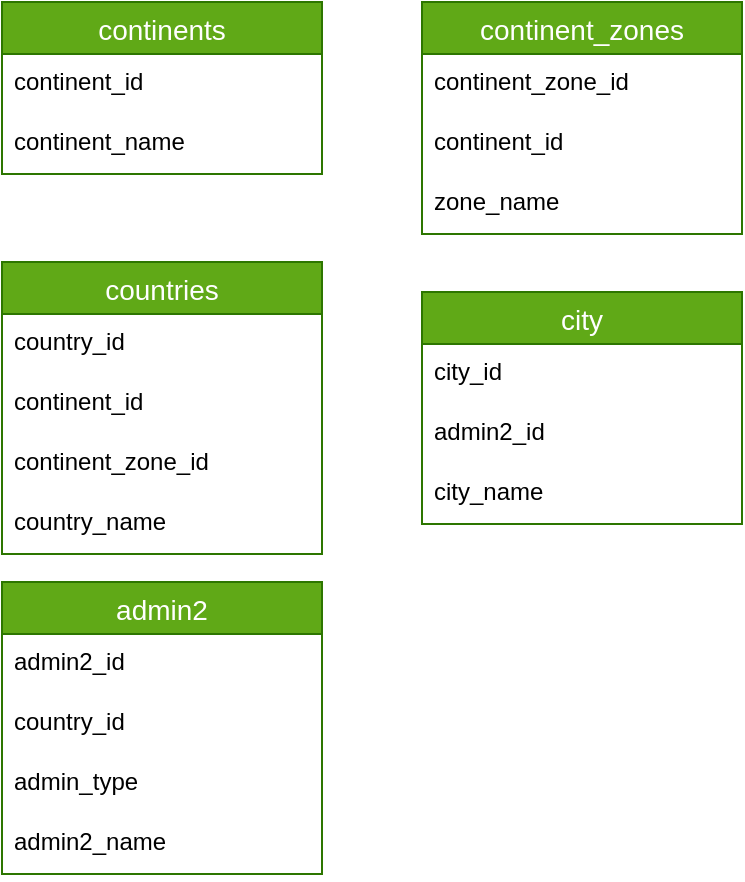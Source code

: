<mxfile>
    <diagram id="ifUrKJbBDNYZAdjAZo-a" name="conceptual">
        <mxGraphModel dx="560" dy="320" grid="1" gridSize="10" guides="1" tooltips="1" connect="1" arrows="1" fold="1" page="1" pageScale="1" pageWidth="850" pageHeight="1100" math="0" shadow="0">
            <root>
                <mxCell id="0"/>
                <mxCell id="1" parent="0"/>
                <mxCell id="2" value="continents" style="swimlane;fontStyle=0;childLayout=stackLayout;horizontal=1;startSize=26;horizontalStack=0;resizeParent=1;resizeParentMax=0;resizeLast=0;collapsible=1;marginBottom=0;align=center;fontSize=14;fillColor=#60a917;fontColor=#ffffff;strokeColor=#2D7600;" parent="1" vertex="1">
                    <mxGeometry x="120" y="90" width="160" height="86" as="geometry"/>
                </mxCell>
                <mxCell id="3" value="continent_id" style="text;strokeColor=none;fillColor=none;spacingLeft=4;spacingRight=4;overflow=hidden;rotatable=0;points=[[0,0.5],[1,0.5]];portConstraint=eastwest;fontSize=12;" parent="2" vertex="1">
                    <mxGeometry y="26" width="160" height="30" as="geometry"/>
                </mxCell>
                <mxCell id="4" value="continent_name" style="text;strokeColor=none;fillColor=none;spacingLeft=4;spacingRight=4;overflow=hidden;rotatable=0;points=[[0,0.5],[1,0.5]];portConstraint=eastwest;fontSize=12;" parent="2" vertex="1">
                    <mxGeometry y="56" width="160" height="30" as="geometry"/>
                </mxCell>
                <mxCell id="6" value="countries" style="swimlane;fontStyle=0;childLayout=stackLayout;horizontal=1;startSize=26;horizontalStack=0;resizeParent=1;resizeParentMax=0;resizeLast=0;collapsible=1;marginBottom=0;align=center;fontSize=14;fillColor=#60a917;fontColor=#ffffff;strokeColor=#2D7600;" parent="1" vertex="1">
                    <mxGeometry x="120" y="220" width="160" height="146" as="geometry"/>
                </mxCell>
                <mxCell id="7" value="country_id" style="text;strokeColor=none;fillColor=none;spacingLeft=4;spacingRight=4;overflow=hidden;rotatable=0;points=[[0,0.5],[1,0.5]];portConstraint=eastwest;fontSize=12;" parent="6" vertex="1">
                    <mxGeometry y="26" width="160" height="30" as="geometry"/>
                </mxCell>
                <mxCell id="8" value="continent_id" style="text;strokeColor=none;fillColor=none;spacingLeft=4;spacingRight=4;overflow=hidden;rotatable=0;points=[[0,0.5],[1,0.5]];portConstraint=eastwest;fontSize=12;" parent="6" vertex="1">
                    <mxGeometry y="56" width="160" height="30" as="geometry"/>
                </mxCell>
                <mxCell id="k6j3HQ3Fz6goIRBhNBgf-26" value="continent_zone_id" style="text;strokeColor=none;fillColor=none;spacingLeft=4;spacingRight=4;overflow=hidden;rotatable=0;points=[[0,0.5],[1,0.5]];portConstraint=eastwest;fontSize=12;" vertex="1" parent="6">
                    <mxGeometry y="86" width="160" height="30" as="geometry"/>
                </mxCell>
                <mxCell id="9" value="country_name" style="text;strokeColor=none;fillColor=none;spacingLeft=4;spacingRight=4;overflow=hidden;rotatable=0;points=[[0,0.5],[1,0.5]];portConstraint=eastwest;fontSize=12;" parent="6" vertex="1">
                    <mxGeometry y="116" width="160" height="30" as="geometry"/>
                </mxCell>
                <mxCell id="10" value="admin2" style="swimlane;fontStyle=0;childLayout=stackLayout;horizontal=1;startSize=26;horizontalStack=0;resizeParent=1;resizeParentMax=0;resizeLast=0;collapsible=1;marginBottom=0;align=center;fontSize=14;fillColor=#60a917;fontColor=#ffffff;strokeColor=#2D7600;" parent="1" vertex="1">
                    <mxGeometry x="120" y="380" width="160" height="146" as="geometry"/>
                </mxCell>
                <mxCell id="11" value="admin2_id" style="text;strokeColor=none;fillColor=none;spacingLeft=4;spacingRight=4;overflow=hidden;rotatable=0;points=[[0,0.5],[1,0.5]];portConstraint=eastwest;fontSize=12;" parent="10" vertex="1">
                    <mxGeometry y="26" width="160" height="30" as="geometry"/>
                </mxCell>
                <mxCell id="12" value="country_id" style="text;strokeColor=none;fillColor=none;spacingLeft=4;spacingRight=4;overflow=hidden;rotatable=0;points=[[0,0.5],[1,0.5]];portConstraint=eastwest;fontSize=12;" parent="10" vertex="1">
                    <mxGeometry y="56" width="160" height="30" as="geometry"/>
                </mxCell>
                <mxCell id="13" value="admin_type" style="text;strokeColor=none;fillColor=none;spacingLeft=4;spacingRight=4;overflow=hidden;rotatable=0;points=[[0,0.5],[1,0.5]];portConstraint=eastwest;fontSize=12;" parent="10" vertex="1">
                    <mxGeometry y="86" width="160" height="30" as="geometry"/>
                </mxCell>
                <mxCell id="14" value="admin2_name" style="text;strokeColor=none;fillColor=none;spacingLeft=4;spacingRight=4;overflow=hidden;rotatable=0;points=[[0,0.5],[1,0.5]];portConstraint=eastwest;fontSize=12;" parent="10" vertex="1">
                    <mxGeometry y="116" width="160" height="30" as="geometry"/>
                </mxCell>
                <mxCell id="17" value="city" style="swimlane;fontStyle=0;childLayout=stackLayout;horizontal=1;startSize=26;horizontalStack=0;resizeParent=1;resizeParentMax=0;resizeLast=0;collapsible=1;marginBottom=0;align=center;fontSize=14;fillColor=#60a917;fontColor=#ffffff;strokeColor=#2D7600;" parent="1" vertex="1">
                    <mxGeometry x="330" y="235" width="160" height="116" as="geometry"/>
                </mxCell>
                <mxCell id="18" value="city_id" style="text;strokeColor=none;fillColor=none;spacingLeft=4;spacingRight=4;overflow=hidden;rotatable=0;points=[[0,0.5],[1,0.5]];portConstraint=eastwest;fontSize=12;" parent="17" vertex="1">
                    <mxGeometry y="26" width="160" height="30" as="geometry"/>
                </mxCell>
                <mxCell id="19" value="admin2_id" style="text;strokeColor=none;fillColor=none;spacingLeft=4;spacingRight=4;overflow=hidden;rotatable=0;points=[[0,0.5],[1,0.5]];portConstraint=eastwest;fontSize=12;" parent="17" vertex="1">
                    <mxGeometry y="56" width="160" height="30" as="geometry"/>
                </mxCell>
                <mxCell id="20" value="city_name" style="text;strokeColor=none;fillColor=none;spacingLeft=4;spacingRight=4;overflow=hidden;rotatable=0;points=[[0,0.5],[1,0.5]];portConstraint=eastwest;fontSize=12;" parent="17" vertex="1">
                    <mxGeometry y="86" width="160" height="30" as="geometry"/>
                </mxCell>
                <mxCell id="k6j3HQ3Fz6goIRBhNBgf-22" value="continent_zones" style="swimlane;fontStyle=0;childLayout=stackLayout;horizontal=1;startSize=26;horizontalStack=0;resizeParent=1;resizeParentMax=0;resizeLast=0;collapsible=1;marginBottom=0;align=center;fontSize=14;fillColor=#60a917;fontColor=#ffffff;strokeColor=#2D7600;" vertex="1" parent="1">
                    <mxGeometry x="330" y="90" width="160" height="116" as="geometry"/>
                </mxCell>
                <mxCell id="k6j3HQ3Fz6goIRBhNBgf-23" value="continent_zone_id" style="text;strokeColor=none;fillColor=none;spacingLeft=4;spacingRight=4;overflow=hidden;rotatable=0;points=[[0,0.5],[1,0.5]];portConstraint=eastwest;fontSize=12;" vertex="1" parent="k6j3HQ3Fz6goIRBhNBgf-22">
                    <mxGeometry y="26" width="160" height="30" as="geometry"/>
                </mxCell>
                <mxCell id="k6j3HQ3Fz6goIRBhNBgf-24" value="continent_id" style="text;strokeColor=none;fillColor=none;spacingLeft=4;spacingRight=4;overflow=hidden;rotatable=0;points=[[0,0.5],[1,0.5]];portConstraint=eastwest;fontSize=12;" vertex="1" parent="k6j3HQ3Fz6goIRBhNBgf-22">
                    <mxGeometry y="56" width="160" height="30" as="geometry"/>
                </mxCell>
                <mxCell id="k6j3HQ3Fz6goIRBhNBgf-25" value="zone_name" style="text;strokeColor=none;fillColor=none;spacingLeft=4;spacingRight=4;overflow=hidden;rotatable=0;points=[[0,0.5],[1,0.5]];portConstraint=eastwest;fontSize=12;" vertex="1" parent="k6j3HQ3Fz6goIRBhNBgf-22">
                    <mxGeometry y="86" width="160" height="30" as="geometry"/>
                </mxCell>
            </root>
        </mxGraphModel>
    </diagram>
    <diagram id="fSmpvr39EWtHWap52jg5" name="logical">
        <mxGraphModel dx="560" dy="320" grid="1" gridSize="10" guides="1" tooltips="1" connect="1" arrows="1" fold="1" page="1" pageScale="1" pageWidth="850" pageHeight="1100" math="0" shadow="0">
            <root>
                <mxCell id="LhUeKca5MRcBJZZPExwU-0"/>
                <mxCell id="LhUeKca5MRcBJZZPExwU-1" parent="LhUeKca5MRcBJZZPExwU-0"/>
                <mxCell id="9XJ3-Mew474yWUJVgYFa-0" value="continents" style="shape=table;startSize=30;container=1;collapsible=1;childLayout=tableLayout;fixedRows=1;rowLines=0;fontStyle=1;align=center;resizeLast=1;fillColor=#d80073;strokeColor=#A50040;fontColor=#ffffff;" parent="LhUeKca5MRcBJZZPExwU-1" vertex="1">
                    <mxGeometry x="40" y="40" width="180" height="100" as="geometry"/>
                </mxCell>
                <mxCell id="9XJ3-Mew474yWUJVgYFa-1" value="" style="shape=partialRectangle;collapsible=0;dropTarget=0;pointerEvents=0;fillColor=none;top=0;left=0;bottom=1;right=0;points=[[0,0.5],[1,0.5]];portConstraint=eastwest;" parent="9XJ3-Mew474yWUJVgYFa-0" vertex="1">
                    <mxGeometry y="30" width="180" height="30" as="geometry"/>
                </mxCell>
                <mxCell id="9XJ3-Mew474yWUJVgYFa-2" value="PK" style="shape=partialRectangle;connectable=0;fillColor=none;top=0;left=0;bottom=0;right=0;fontStyle=1;overflow=hidden;" parent="9XJ3-Mew474yWUJVgYFa-1" vertex="1">
                    <mxGeometry width="30" height="30" as="geometry">
                        <mxRectangle width="30" height="30" as="alternateBounds"/>
                    </mxGeometry>
                </mxCell>
                <mxCell id="9XJ3-Mew474yWUJVgYFa-3" value="continent_id" style="shape=partialRectangle;connectable=0;fillColor=none;top=0;left=0;bottom=0;right=0;align=left;spacingLeft=6;fontStyle=5;overflow=hidden;" parent="9XJ3-Mew474yWUJVgYFa-1" vertex="1">
                    <mxGeometry x="30" width="150" height="30" as="geometry">
                        <mxRectangle width="150" height="30" as="alternateBounds"/>
                    </mxGeometry>
                </mxCell>
                <mxCell id="9XJ3-Mew474yWUJVgYFa-4" value="" style="shape=partialRectangle;collapsible=0;dropTarget=0;pointerEvents=0;fillColor=none;top=0;left=0;bottom=0;right=0;points=[[0,0.5],[1,0.5]];portConstraint=eastwest;" parent="9XJ3-Mew474yWUJVgYFa-0" vertex="1">
                    <mxGeometry y="60" width="180" height="30" as="geometry"/>
                </mxCell>
                <mxCell id="9XJ3-Mew474yWUJVgYFa-5" value="" style="shape=partialRectangle;connectable=0;fillColor=none;top=0;left=0;bottom=0;right=0;editable=1;overflow=hidden;" parent="9XJ3-Mew474yWUJVgYFa-4" vertex="1">
                    <mxGeometry width="30" height="30" as="geometry">
                        <mxRectangle width="30" height="30" as="alternateBounds"/>
                    </mxGeometry>
                </mxCell>
                <mxCell id="9XJ3-Mew474yWUJVgYFa-6" value="continent_name" style="shape=partialRectangle;connectable=0;fillColor=none;top=0;left=0;bottom=0;right=0;align=left;spacingLeft=6;overflow=hidden;" parent="9XJ3-Mew474yWUJVgYFa-4" vertex="1">
                    <mxGeometry x="30" width="150" height="30" as="geometry">
                        <mxRectangle width="150" height="30" as="alternateBounds"/>
                    </mxGeometry>
                </mxCell>
                <mxCell id="sS5vuUxc-J-lzkjrrWdy-5" value="countries" style="shape=table;startSize=30;container=1;collapsible=1;childLayout=tableLayout;fixedRows=1;rowLines=0;fontStyle=1;align=center;resizeLast=1;fillColor=#d80073;fontColor=#ffffff;strokeColor=#A50040;" parent="LhUeKca5MRcBJZZPExwU-1" vertex="1">
                    <mxGeometry x="40" y="180" width="180" height="160" as="geometry"/>
                </mxCell>
                <mxCell id="sS5vuUxc-J-lzkjrrWdy-6" value="" style="shape=partialRectangle;collapsible=0;dropTarget=0;pointerEvents=0;fillColor=none;top=0;left=0;bottom=0;right=0;points=[[0,0.5],[1,0.5]];portConstraint=eastwest;" parent="sS5vuUxc-J-lzkjrrWdy-5" vertex="1">
                    <mxGeometry y="30" width="180" height="30" as="geometry"/>
                </mxCell>
                <mxCell id="sS5vuUxc-J-lzkjrrWdy-7" value="PK" style="shape=partialRectangle;connectable=0;fillColor=none;top=0;left=0;bottom=0;right=0;fontStyle=1;overflow=hidden;" parent="sS5vuUxc-J-lzkjrrWdy-6" vertex="1">
                    <mxGeometry width="60" height="30" as="geometry">
                        <mxRectangle width="60" height="30" as="alternateBounds"/>
                    </mxGeometry>
                </mxCell>
                <mxCell id="sS5vuUxc-J-lzkjrrWdy-8" value="country_id" style="shape=partialRectangle;connectable=0;fillColor=none;top=0;left=0;bottom=0;right=0;align=left;spacingLeft=6;fontStyle=5;overflow=hidden;" parent="sS5vuUxc-J-lzkjrrWdy-6" vertex="1">
                    <mxGeometry x="60" width="120" height="30" as="geometry">
                        <mxRectangle width="120" height="30" as="alternateBounds"/>
                    </mxGeometry>
                </mxCell>
                <mxCell id="v-3RUsoQf-9eAv-0-o5V-21" style="shape=partialRectangle;collapsible=0;dropTarget=0;pointerEvents=0;fillColor=none;top=0;left=0;bottom=0;right=0;points=[[0,0.5],[1,0.5]];portConstraint=eastwest;" vertex="1" parent="sS5vuUxc-J-lzkjrrWdy-5">
                    <mxGeometry y="60" width="180" height="30" as="geometry"/>
                </mxCell>
                <mxCell id="v-3RUsoQf-9eAv-0-o5V-22" value="FK" style="shape=partialRectangle;connectable=0;fillColor=none;top=0;left=0;bottom=0;right=0;fontStyle=1;overflow=hidden;" vertex="1" parent="v-3RUsoQf-9eAv-0-o5V-21">
                    <mxGeometry width="60" height="30" as="geometry">
                        <mxRectangle width="60" height="30" as="alternateBounds"/>
                    </mxGeometry>
                </mxCell>
                <mxCell id="v-3RUsoQf-9eAv-0-o5V-23" value="continent_id" style="shape=partialRectangle;connectable=0;fillColor=none;top=0;left=0;bottom=0;right=0;align=left;spacingLeft=6;fontStyle=5;overflow=hidden;" vertex="1" parent="v-3RUsoQf-9eAv-0-o5V-21">
                    <mxGeometry x="60" width="120" height="30" as="geometry">
                        <mxRectangle width="120" height="30" as="alternateBounds"/>
                    </mxGeometry>
                </mxCell>
                <mxCell id="sS5vuUxc-J-lzkjrrWdy-12" value="" style="shape=partialRectangle;collapsible=0;dropTarget=0;pointerEvents=0;fillColor=none;top=0;left=0;bottom=1;right=0;points=[[0,0.5],[1,0.5]];portConstraint=eastwest;" parent="sS5vuUxc-J-lzkjrrWdy-5" vertex="1">
                    <mxGeometry y="90" width="180" height="30" as="geometry"/>
                </mxCell>
                <mxCell id="sS5vuUxc-J-lzkjrrWdy-13" value="FK" style="shape=partialRectangle;connectable=0;fillColor=none;top=0;left=0;bottom=0;right=0;fontStyle=1;overflow=hidden;" parent="sS5vuUxc-J-lzkjrrWdy-12" vertex="1">
                    <mxGeometry width="60" height="30" as="geometry">
                        <mxRectangle width="60" height="30" as="alternateBounds"/>
                    </mxGeometry>
                </mxCell>
                <mxCell id="sS5vuUxc-J-lzkjrrWdy-14" value="continent_zone_id" style="shape=partialRectangle;connectable=0;fillColor=none;top=0;left=0;bottom=0;right=0;align=left;spacingLeft=6;fontStyle=5;overflow=hidden;" parent="sS5vuUxc-J-lzkjrrWdy-12" vertex="1">
                    <mxGeometry x="60" width="120" height="30" as="geometry">
                        <mxRectangle width="120" height="30" as="alternateBounds"/>
                    </mxGeometry>
                </mxCell>
                <mxCell id="sS5vuUxc-J-lzkjrrWdy-15" value="" style="shape=partialRectangle;collapsible=0;dropTarget=0;pointerEvents=0;fillColor=none;top=0;left=0;bottom=0;right=0;points=[[0,0.5],[1,0.5]];portConstraint=eastwest;" parent="sS5vuUxc-J-lzkjrrWdy-5" vertex="1">
                    <mxGeometry y="120" width="180" height="30" as="geometry"/>
                </mxCell>
                <mxCell id="sS5vuUxc-J-lzkjrrWdy-16" value="" style="shape=partialRectangle;connectable=0;fillColor=none;top=0;left=0;bottom=0;right=0;editable=1;overflow=hidden;" parent="sS5vuUxc-J-lzkjrrWdy-15" vertex="1">
                    <mxGeometry width="60" height="30" as="geometry">
                        <mxRectangle width="60" height="30" as="alternateBounds"/>
                    </mxGeometry>
                </mxCell>
                <mxCell id="sS5vuUxc-J-lzkjrrWdy-17" value="country_name" style="shape=partialRectangle;connectable=0;fillColor=none;top=0;left=0;bottom=0;right=0;align=left;spacingLeft=6;overflow=hidden;" parent="sS5vuUxc-J-lzkjrrWdy-15" vertex="1">
                    <mxGeometry x="60" width="120" height="30" as="geometry">
                        <mxRectangle width="120" height="30" as="alternateBounds"/>
                    </mxGeometry>
                </mxCell>
                <mxCell id="sS5vuUxc-J-lzkjrrWdy-24" value="admin2" style="shape=table;startSize=30;container=1;collapsible=1;childLayout=tableLayout;fixedRows=1;rowLines=0;fontStyle=1;align=center;resizeLast=1;fillColor=#d80073;fontColor=#ffffff;strokeColor=#A50040;" parent="LhUeKca5MRcBJZZPExwU-1" vertex="1">
                    <mxGeometry x="40" y="350" width="180" height="160" as="geometry"/>
                </mxCell>
                <mxCell id="sS5vuUxc-J-lzkjrrWdy-25" value="" style="shape=partialRectangle;collapsible=0;dropTarget=0;pointerEvents=0;fillColor=none;top=0;left=0;bottom=0;right=0;points=[[0,0.5],[1,0.5]];portConstraint=eastwest;" parent="sS5vuUxc-J-lzkjrrWdy-24" vertex="1">
                    <mxGeometry y="30" width="180" height="30" as="geometry"/>
                </mxCell>
                <mxCell id="sS5vuUxc-J-lzkjrrWdy-26" value="PK" style="shape=partialRectangle;connectable=0;fillColor=none;top=0;left=0;bottom=0;right=0;fontStyle=1;overflow=hidden;" parent="sS5vuUxc-J-lzkjrrWdy-25" vertex="1">
                    <mxGeometry width="60" height="30" as="geometry">
                        <mxRectangle width="60" height="30" as="alternateBounds"/>
                    </mxGeometry>
                </mxCell>
                <mxCell id="sS5vuUxc-J-lzkjrrWdy-27" value="admin2_id" style="shape=partialRectangle;connectable=0;fillColor=none;top=0;left=0;bottom=0;right=0;align=left;spacingLeft=6;fontStyle=5;overflow=hidden;" parent="sS5vuUxc-J-lzkjrrWdy-25" vertex="1">
                    <mxGeometry x="60" width="120" height="30" as="geometry">
                        <mxRectangle width="120" height="30" as="alternateBounds"/>
                    </mxGeometry>
                </mxCell>
                <mxCell id="RKC77O5SNZN7-pttyzcS-10" style="shape=partialRectangle;collapsible=0;dropTarget=0;pointerEvents=0;fillColor=none;top=0;left=0;bottom=0;right=0;points=[[0,0.5],[1,0.5]];portConstraint=eastwest;" parent="sS5vuUxc-J-lzkjrrWdy-24" vertex="1">
                    <mxGeometry y="60" width="180" height="30" as="geometry"/>
                </mxCell>
                <mxCell id="RKC77O5SNZN7-pttyzcS-11" style="shape=partialRectangle;connectable=0;fillColor=none;top=0;left=0;bottom=0;right=0;fontStyle=1;overflow=hidden;" parent="RKC77O5SNZN7-pttyzcS-10" vertex="1">
                    <mxGeometry width="60" height="30" as="geometry">
                        <mxRectangle width="60" height="30" as="alternateBounds"/>
                    </mxGeometry>
                </mxCell>
                <mxCell id="RKC77O5SNZN7-pttyzcS-12" value="country_id" style="shape=partialRectangle;connectable=0;fillColor=none;top=0;left=0;bottom=0;right=0;align=left;spacingLeft=6;fontStyle=5;overflow=hidden;" parent="RKC77O5SNZN7-pttyzcS-10" vertex="1">
                    <mxGeometry x="60" width="120" height="30" as="geometry">
                        <mxRectangle width="120" height="30" as="alternateBounds"/>
                    </mxGeometry>
                </mxCell>
                <mxCell id="sS5vuUxc-J-lzkjrrWdy-28" value="" style="shape=partialRectangle;collapsible=0;dropTarget=0;pointerEvents=0;fillColor=none;top=0;left=0;bottom=1;right=0;points=[[0,0.5],[1,0.5]];portConstraint=eastwest;" parent="sS5vuUxc-J-lzkjrrWdy-24" vertex="1">
                    <mxGeometry y="90" width="180" height="30" as="geometry"/>
                </mxCell>
                <mxCell id="sS5vuUxc-J-lzkjrrWdy-29" value="FK" style="shape=partialRectangle;connectable=0;fillColor=none;top=0;left=0;bottom=0;right=0;fontStyle=1;overflow=hidden;" parent="sS5vuUxc-J-lzkjrrWdy-28" vertex="1">
                    <mxGeometry width="60" height="30" as="geometry">
                        <mxRectangle width="60" height="30" as="alternateBounds"/>
                    </mxGeometry>
                </mxCell>
                <mxCell id="sS5vuUxc-J-lzkjrrWdy-30" value="admin_type_id" style="shape=partialRectangle;connectable=0;fillColor=none;top=0;left=0;bottom=0;right=0;align=left;spacingLeft=6;fontStyle=5;overflow=hidden;" parent="sS5vuUxc-J-lzkjrrWdy-28" vertex="1">
                    <mxGeometry x="60" width="120" height="30" as="geometry">
                        <mxRectangle width="120" height="30" as="alternateBounds"/>
                    </mxGeometry>
                </mxCell>
                <mxCell id="sS5vuUxc-J-lzkjrrWdy-31" value="" style="shape=partialRectangle;collapsible=0;dropTarget=0;pointerEvents=0;fillColor=none;top=0;left=0;bottom=0;right=0;points=[[0,0.5],[1,0.5]];portConstraint=eastwest;" parent="sS5vuUxc-J-lzkjrrWdy-24" vertex="1">
                    <mxGeometry y="120" width="180" height="30" as="geometry"/>
                </mxCell>
                <mxCell id="sS5vuUxc-J-lzkjrrWdy-32" value="" style="shape=partialRectangle;connectable=0;fillColor=none;top=0;left=0;bottom=0;right=0;editable=1;overflow=hidden;" parent="sS5vuUxc-J-lzkjrrWdy-31" vertex="1">
                    <mxGeometry width="60" height="30" as="geometry">
                        <mxRectangle width="60" height="30" as="alternateBounds"/>
                    </mxGeometry>
                </mxCell>
                <mxCell id="sS5vuUxc-J-lzkjrrWdy-33" value="name" style="shape=partialRectangle;connectable=0;fillColor=none;top=0;left=0;bottom=0;right=0;align=left;spacingLeft=6;overflow=hidden;" parent="sS5vuUxc-J-lzkjrrWdy-31" vertex="1">
                    <mxGeometry x="60" width="120" height="30" as="geometry">
                        <mxRectangle width="120" height="30" as="alternateBounds"/>
                    </mxGeometry>
                </mxCell>
                <mxCell id="sS5vuUxc-J-lzkjrrWdy-37" style="edgeStyle=none;html=1;entryX=0;entryY=0.5;entryDx=0;entryDy=0;exitX=0;exitY=0.5;exitDx=0;exitDy=0;startArrow=ERone;startFill=0;endArrow=ERoneToMany;endFill=0;" parent="LhUeKca5MRcBJZZPExwU-1" source="9XJ3-Mew474yWUJVgYFa-1" target="v-3RUsoQf-9eAv-0-o5V-21" edge="1">
                    <mxGeometry relative="1" as="geometry">
                        <Array as="points">
                            <mxPoint x="10" y="85"/>
                            <mxPoint x="10" y="255"/>
                        </Array>
                    </mxGeometry>
                </mxCell>
                <mxCell id="sS5vuUxc-J-lzkjrrWdy-38" style="edgeStyle=none;html=1;entryX=0;entryY=0.5;entryDx=0;entryDy=0;startArrow=ERone;startFill=0;endArrow=ERoneToMany;endFill=0;exitX=0;exitY=0.5;exitDx=0;exitDy=0;" parent="LhUeKca5MRcBJZZPExwU-1" source="sS5vuUxc-J-lzkjrrWdy-6" target="sS5vuUxc-J-lzkjrrWdy-25" edge="1">
                    <mxGeometry relative="1" as="geometry">
                        <Array as="points">
                            <mxPoint x="20" y="225"/>
                            <mxPoint x="20" y="310"/>
                            <mxPoint x="20" y="395"/>
                        </Array>
                    </mxGeometry>
                </mxCell>
                <mxCell id="HIdrSAF5JwRICXikKJ5I-0" value="cities" style="shape=table;startSize=30;container=1;collapsible=1;childLayout=tableLayout;fixedRows=1;rowLines=0;fontStyle=1;align=center;resizeLast=1;fillColor=#d80073;fontColor=#ffffff;strokeColor=#A50040;" parent="LhUeKca5MRcBJZZPExwU-1" vertex="1">
                    <mxGeometry x="40" y="550" width="180" height="130" as="geometry"/>
                </mxCell>
                <mxCell id="HIdrSAF5JwRICXikKJ5I-1" value="" style="shape=partialRectangle;collapsible=0;dropTarget=0;pointerEvents=0;fillColor=none;top=0;left=0;bottom=0;right=0;points=[[0,0.5],[1,0.5]];portConstraint=eastwest;" parent="HIdrSAF5JwRICXikKJ5I-0" vertex="1">
                    <mxGeometry y="30" width="180" height="30" as="geometry"/>
                </mxCell>
                <mxCell id="HIdrSAF5JwRICXikKJ5I-2" value="PK" style="shape=partialRectangle;connectable=0;fillColor=none;top=0;left=0;bottom=0;right=0;fontStyle=1;overflow=hidden;" parent="HIdrSAF5JwRICXikKJ5I-1" vertex="1">
                    <mxGeometry width="60" height="30" as="geometry">
                        <mxRectangle width="60" height="30" as="alternateBounds"/>
                    </mxGeometry>
                </mxCell>
                <mxCell id="HIdrSAF5JwRICXikKJ5I-3" value="city_id" style="shape=partialRectangle;connectable=0;fillColor=none;top=0;left=0;bottom=0;right=0;align=left;spacingLeft=6;fontStyle=5;overflow=hidden;" parent="HIdrSAF5JwRICXikKJ5I-1" vertex="1">
                    <mxGeometry x="60" width="120" height="30" as="geometry">
                        <mxRectangle width="120" height="30" as="alternateBounds"/>
                    </mxGeometry>
                </mxCell>
                <mxCell id="HIdrSAF5JwRICXikKJ5I-4" value="" style="shape=partialRectangle;collapsible=0;dropTarget=0;pointerEvents=0;fillColor=none;top=0;left=0;bottom=1;right=0;points=[[0,0.5],[1,0.5]];portConstraint=eastwest;" parent="HIdrSAF5JwRICXikKJ5I-0" vertex="1">
                    <mxGeometry y="60" width="180" height="30" as="geometry"/>
                </mxCell>
                <mxCell id="HIdrSAF5JwRICXikKJ5I-5" value="FK" style="shape=partialRectangle;connectable=0;fillColor=none;top=0;left=0;bottom=0;right=0;fontStyle=1;overflow=hidden;" parent="HIdrSAF5JwRICXikKJ5I-4" vertex="1">
                    <mxGeometry width="60" height="30" as="geometry">
                        <mxRectangle width="60" height="30" as="alternateBounds"/>
                    </mxGeometry>
                </mxCell>
                <mxCell id="HIdrSAF5JwRICXikKJ5I-6" value="admin2_id" style="shape=partialRectangle;connectable=0;fillColor=none;top=0;left=0;bottom=0;right=0;align=left;spacingLeft=6;fontStyle=5;overflow=hidden;" parent="HIdrSAF5JwRICXikKJ5I-4" vertex="1">
                    <mxGeometry x="60" width="120" height="30" as="geometry">
                        <mxRectangle width="120" height="30" as="alternateBounds"/>
                    </mxGeometry>
                </mxCell>
                <mxCell id="HIdrSAF5JwRICXikKJ5I-7" value="" style="shape=partialRectangle;collapsible=0;dropTarget=0;pointerEvents=0;fillColor=none;top=0;left=0;bottom=0;right=0;points=[[0,0.5],[1,0.5]];portConstraint=eastwest;" parent="HIdrSAF5JwRICXikKJ5I-0" vertex="1">
                    <mxGeometry y="90" width="180" height="30" as="geometry"/>
                </mxCell>
                <mxCell id="HIdrSAF5JwRICXikKJ5I-8" value="" style="shape=partialRectangle;connectable=0;fillColor=none;top=0;left=0;bottom=0;right=0;editable=1;overflow=hidden;" parent="HIdrSAF5JwRICXikKJ5I-7" vertex="1">
                    <mxGeometry width="60" height="30" as="geometry">
                        <mxRectangle width="60" height="30" as="alternateBounds"/>
                    </mxGeometry>
                </mxCell>
                <mxCell id="HIdrSAF5JwRICXikKJ5I-9" value="city_name" style="shape=partialRectangle;connectable=0;fillColor=none;top=0;left=0;bottom=0;right=0;align=left;spacingLeft=6;overflow=hidden;" parent="HIdrSAF5JwRICXikKJ5I-7" vertex="1">
                    <mxGeometry x="60" width="120" height="30" as="geometry">
                        <mxRectangle width="120" height="30" as="alternateBounds"/>
                    </mxGeometry>
                </mxCell>
                <mxCell id="HIdrSAF5JwRICXikKJ5I-10" style="edgeStyle=none;html=1;entryX=1;entryY=0.5;entryDx=0;entryDy=0;startArrow=ERone;startFill=0;endArrow=ERoneToMany;endFill=0;exitX=1;exitY=0.5;exitDx=0;exitDy=0;" parent="LhUeKca5MRcBJZZPExwU-1" source="sS5vuUxc-J-lzkjrrWdy-25" target="HIdrSAF5JwRICXikKJ5I-4" edge="1">
                    <mxGeometry relative="1" as="geometry">
                        <Array as="points">
                            <mxPoint x="250" y="395"/>
                            <mxPoint x="250" y="625"/>
                        </Array>
                    </mxGeometry>
                </mxCell>
                <mxCell id="RKC77O5SNZN7-pttyzcS-0" value="admin_type" style="shape=table;startSize=30;container=1;collapsible=1;childLayout=tableLayout;fixedRows=1;rowLines=0;fontStyle=1;align=center;resizeLast=1;fillColor=#d80073;strokeColor=#A50040;fontColor=#ffffff;" parent="LhUeKca5MRcBJZZPExwU-1" vertex="1">
                    <mxGeometry x="280" y="350" width="180" height="100" as="geometry"/>
                </mxCell>
                <mxCell id="RKC77O5SNZN7-pttyzcS-1" value="" style="shape=partialRectangle;collapsible=0;dropTarget=0;pointerEvents=0;fillColor=none;top=0;left=0;bottom=1;right=0;points=[[0,0.5],[1,0.5]];portConstraint=eastwest;" parent="RKC77O5SNZN7-pttyzcS-0" vertex="1">
                    <mxGeometry y="30" width="180" height="30" as="geometry"/>
                </mxCell>
                <mxCell id="RKC77O5SNZN7-pttyzcS-2" value="PK" style="shape=partialRectangle;connectable=0;fillColor=none;top=0;left=0;bottom=0;right=0;fontStyle=1;overflow=hidden;" parent="RKC77O5SNZN7-pttyzcS-1" vertex="1">
                    <mxGeometry width="30" height="30" as="geometry">
                        <mxRectangle width="30" height="30" as="alternateBounds"/>
                    </mxGeometry>
                </mxCell>
                <mxCell id="RKC77O5SNZN7-pttyzcS-3" value="admin_type_id" style="shape=partialRectangle;connectable=0;fillColor=none;top=0;left=0;bottom=0;right=0;align=left;spacingLeft=6;fontStyle=5;overflow=hidden;" parent="RKC77O5SNZN7-pttyzcS-1" vertex="1">
                    <mxGeometry x="30" width="150" height="30" as="geometry">
                        <mxRectangle width="150" height="30" as="alternateBounds"/>
                    </mxGeometry>
                </mxCell>
                <mxCell id="RKC77O5SNZN7-pttyzcS-4" value="" style="shape=partialRectangle;collapsible=0;dropTarget=0;pointerEvents=0;fillColor=none;top=0;left=0;bottom=0;right=0;points=[[0,0.5],[1,0.5]];portConstraint=eastwest;" parent="RKC77O5SNZN7-pttyzcS-0" vertex="1">
                    <mxGeometry y="60" width="180" height="30" as="geometry"/>
                </mxCell>
                <mxCell id="RKC77O5SNZN7-pttyzcS-5" value="" style="shape=partialRectangle;connectable=0;fillColor=none;top=0;left=0;bottom=0;right=0;editable=1;overflow=hidden;" parent="RKC77O5SNZN7-pttyzcS-4" vertex="1">
                    <mxGeometry width="30" height="30" as="geometry">
                        <mxRectangle width="30" height="30" as="alternateBounds"/>
                    </mxGeometry>
                </mxCell>
                <mxCell id="RKC77O5SNZN7-pttyzcS-6" value="admin_type" style="shape=partialRectangle;connectable=0;fillColor=none;top=0;left=0;bottom=0;right=0;align=left;spacingLeft=6;overflow=hidden;" parent="RKC77O5SNZN7-pttyzcS-4" vertex="1">
                    <mxGeometry x="30" width="150" height="30" as="geometry">
                        <mxRectangle width="150" height="30" as="alternateBounds"/>
                    </mxGeometry>
                </mxCell>
                <mxCell id="RKC77O5SNZN7-pttyzcS-13" style="edgeStyle=none;html=1;entryX=1;entryY=0.5;entryDx=0;entryDy=0;startArrow=ERone;startFill=0;endArrow=ERoneToMany;endFill=0;exitX=0;exitY=0.5;exitDx=0;exitDy=0;" parent="LhUeKca5MRcBJZZPExwU-1" source="RKC77O5SNZN7-pttyzcS-1" target="sS5vuUxc-J-lzkjrrWdy-28" edge="1">
                    <mxGeometry relative="1" as="geometry">
                        <Array as="points">
                            <mxPoint x="260" y="395"/>
                            <mxPoint x="260" y="455"/>
                        </Array>
                    </mxGeometry>
                </mxCell>
                <mxCell id="v-3RUsoQf-9eAv-0-o5V-11" value="continent_zones" style="shape=table;startSize=30;container=1;collapsible=1;childLayout=tableLayout;fixedRows=1;rowLines=0;fontStyle=1;align=center;resizeLast=1;fillColor=#d80073;fontColor=#ffffff;strokeColor=#A50040;" vertex="1" parent="LhUeKca5MRcBJZZPExwU-1">
                    <mxGeometry x="290" y="40" width="180" height="130" as="geometry"/>
                </mxCell>
                <mxCell id="v-3RUsoQf-9eAv-0-o5V-12" value="" style="shape=partialRectangle;collapsible=0;dropTarget=0;pointerEvents=0;fillColor=none;top=0;left=0;bottom=0;right=0;points=[[0,0.5],[1,0.5]];portConstraint=eastwest;" vertex="1" parent="v-3RUsoQf-9eAv-0-o5V-11">
                    <mxGeometry y="30" width="180" height="30" as="geometry"/>
                </mxCell>
                <mxCell id="v-3RUsoQf-9eAv-0-o5V-13" value="PK" style="shape=partialRectangle;connectable=0;fillColor=none;top=0;left=0;bottom=0;right=0;fontStyle=1;overflow=hidden;" vertex="1" parent="v-3RUsoQf-9eAv-0-o5V-12">
                    <mxGeometry width="60" height="30" as="geometry">
                        <mxRectangle width="60" height="30" as="alternateBounds"/>
                    </mxGeometry>
                </mxCell>
                <mxCell id="v-3RUsoQf-9eAv-0-o5V-14" value="continent_zone_id" style="shape=partialRectangle;connectable=0;fillColor=none;top=0;left=0;bottom=0;right=0;align=left;spacingLeft=6;fontStyle=5;overflow=hidden;" vertex="1" parent="v-3RUsoQf-9eAv-0-o5V-12">
                    <mxGeometry x="60" width="120" height="30" as="geometry">
                        <mxRectangle width="120" height="30" as="alternateBounds"/>
                    </mxGeometry>
                </mxCell>
                <mxCell id="v-3RUsoQf-9eAv-0-o5V-15" value="" style="shape=partialRectangle;collapsible=0;dropTarget=0;pointerEvents=0;fillColor=none;top=0;left=0;bottom=1;right=0;points=[[0,0.5],[1,0.5]];portConstraint=eastwest;" vertex="1" parent="v-3RUsoQf-9eAv-0-o5V-11">
                    <mxGeometry y="60" width="180" height="30" as="geometry"/>
                </mxCell>
                <mxCell id="v-3RUsoQf-9eAv-0-o5V-16" value="FK" style="shape=partialRectangle;connectable=0;fillColor=none;top=0;left=0;bottom=0;right=0;fontStyle=1;overflow=hidden;" vertex="1" parent="v-3RUsoQf-9eAv-0-o5V-15">
                    <mxGeometry width="60" height="30" as="geometry">
                        <mxRectangle width="60" height="30" as="alternateBounds"/>
                    </mxGeometry>
                </mxCell>
                <mxCell id="v-3RUsoQf-9eAv-0-o5V-17" value="continent_id" style="shape=partialRectangle;connectable=0;fillColor=none;top=0;left=0;bottom=0;right=0;align=left;spacingLeft=6;fontStyle=5;overflow=hidden;" vertex="1" parent="v-3RUsoQf-9eAv-0-o5V-15">
                    <mxGeometry x="60" width="120" height="30" as="geometry">
                        <mxRectangle width="120" height="30" as="alternateBounds"/>
                    </mxGeometry>
                </mxCell>
                <mxCell id="v-3RUsoQf-9eAv-0-o5V-18" value="" style="shape=partialRectangle;collapsible=0;dropTarget=0;pointerEvents=0;fillColor=none;top=0;left=0;bottom=0;right=0;points=[[0,0.5],[1,0.5]];portConstraint=eastwest;" vertex="1" parent="v-3RUsoQf-9eAv-0-o5V-11">
                    <mxGeometry y="90" width="180" height="30" as="geometry"/>
                </mxCell>
                <mxCell id="v-3RUsoQf-9eAv-0-o5V-19" value="" style="shape=partialRectangle;connectable=0;fillColor=none;top=0;left=0;bottom=0;right=0;editable=1;overflow=hidden;" vertex="1" parent="v-3RUsoQf-9eAv-0-o5V-18">
                    <mxGeometry width="60" height="30" as="geometry">
                        <mxRectangle width="60" height="30" as="alternateBounds"/>
                    </mxGeometry>
                </mxCell>
                <mxCell id="v-3RUsoQf-9eAv-0-o5V-20" value="zone_name" style="shape=partialRectangle;connectable=0;fillColor=none;top=0;left=0;bottom=0;right=0;align=left;spacingLeft=6;overflow=hidden;" vertex="1" parent="v-3RUsoQf-9eAv-0-o5V-18">
                    <mxGeometry x="60" width="120" height="30" as="geometry">
                        <mxRectangle width="120" height="30" as="alternateBounds"/>
                    </mxGeometry>
                </mxCell>
                <mxCell id="v-3RUsoQf-9eAv-0-o5V-24" style="edgeStyle=none;html=1;entryX=0;entryY=0.5;entryDx=0;entryDy=0;exitX=1;exitY=0.5;exitDx=0;exitDy=0;startArrow=ERone;startFill=0;endArrow=ERmany;endFill=0;" edge="1" parent="LhUeKca5MRcBJZZPExwU-1" source="9XJ3-Mew474yWUJVgYFa-1" target="v-3RUsoQf-9eAv-0-o5V-15">
                    <mxGeometry relative="1" as="geometry">
                        <Array as="points">
                            <mxPoint x="250" y="85"/>
                            <mxPoint x="250" y="115"/>
                        </Array>
                    </mxGeometry>
                </mxCell>
                <mxCell id="v-3RUsoQf-9eAv-0-o5V-25" style="edgeStyle=none;html=1;entryX=1;entryY=0.5;entryDx=0;entryDy=0;startArrow=ERone;startFill=0;endArrow=ERmany;endFill=0;exitX=0;exitY=0.5;exitDx=0;exitDy=0;" edge="1" parent="LhUeKca5MRcBJZZPExwU-1" source="v-3RUsoQf-9eAv-0-o5V-12" target="sS5vuUxc-J-lzkjrrWdy-12">
                    <mxGeometry relative="1" as="geometry">
                        <Array as="points">
                            <mxPoint x="240" y="85"/>
                            <mxPoint x="240" y="285"/>
                        </Array>
                    </mxGeometry>
                </mxCell>
            </root>
        </mxGraphModel>
    </diagram>
    <diagram name="physical" id="05bUrrm3obuAUpasZgRg">
        <mxGraphModel dx="762" dy="676" grid="1" gridSize="10" guides="1" tooltips="1" connect="1" arrows="1" fold="1" page="1" pageScale="1" pageWidth="850" pageHeight="1100" math="0" shadow="0">
            <root>
                <mxCell id="qhH5tONYGv2OheJp7K4o-0"/>
                <mxCell id="qhH5tONYGv2OheJp7K4o-1" parent="qhH5tONYGv2OheJp7K4o-0"/>
                <mxCell id="qhH5tONYGv2OheJp7K4o-2" value="continents" style="shape=table;startSize=30;container=1;collapsible=1;childLayout=tableLayout;fixedRows=1;rowLines=0;fontStyle=1;align=center;resizeLast=1;fillColor=#d80073;strokeColor=#A50040;fontColor=#ffffff;" vertex="1" parent="qhH5tONYGv2OheJp7K4o-1">
                    <mxGeometry x="140" y="40" width="300" height="100" as="geometry"/>
                </mxCell>
                <mxCell id="qhH5tONYGv2OheJp7K4o-3" value="" style="shape=partialRectangle;collapsible=0;dropTarget=0;pointerEvents=0;fillColor=none;top=0;left=0;bottom=1;right=0;points=[[0,0.5],[1,0.5]];portConstraint=eastwest;" vertex="1" parent="qhH5tONYGv2OheJp7K4o-2">
                    <mxGeometry y="30" width="300" height="30" as="geometry"/>
                </mxCell>
                <mxCell id="qhH5tONYGv2OheJp7K4o-4" value="PK" style="shape=partialRectangle;connectable=0;fillColor=none;top=0;left=0;bottom=0;right=0;fontStyle=1;overflow=hidden;" vertex="1" parent="qhH5tONYGv2OheJp7K4o-3">
                    <mxGeometry width="60" height="30" as="geometry">
                        <mxRectangle width="60" height="30" as="alternateBounds"/>
                    </mxGeometry>
                </mxCell>
                <mxCell id="qhH5tONYGv2OheJp7K4o-5" value="continent_id" style="shape=partialRectangle;connectable=0;fillColor=none;top=0;left=0;bottom=0;right=0;align=left;spacingLeft=6;fontStyle=5;overflow=hidden;" vertex="1" parent="qhH5tONYGv2OheJp7K4o-3">
                    <mxGeometry x="60" width="120" height="30" as="geometry">
                        <mxRectangle width="120" height="30" as="alternateBounds"/>
                    </mxGeometry>
                </mxCell>
                <mxCell id="qhH5tONYGv2OheJp7K4o-53" value="INTEGER" style="shape=partialRectangle;connectable=0;fillColor=none;top=0;left=0;bottom=0;right=0;align=left;spacingLeft=6;fontStyle=5;overflow=hidden;" vertex="1" parent="qhH5tONYGv2OheJp7K4o-3">
                    <mxGeometry x="180" width="120" height="30" as="geometry">
                        <mxRectangle width="120" height="30" as="alternateBounds"/>
                    </mxGeometry>
                </mxCell>
                <mxCell id="qhH5tONYGv2OheJp7K4o-6" value="" style="shape=partialRectangle;collapsible=0;dropTarget=0;pointerEvents=0;fillColor=none;top=0;left=0;bottom=0;right=0;points=[[0,0.5],[1,0.5]];portConstraint=eastwest;" vertex="1" parent="qhH5tONYGv2OheJp7K4o-2">
                    <mxGeometry y="60" width="300" height="30" as="geometry"/>
                </mxCell>
                <mxCell id="qhH5tONYGv2OheJp7K4o-7" value="" style="shape=partialRectangle;connectable=0;fillColor=none;top=0;left=0;bottom=0;right=0;editable=1;overflow=hidden;" vertex="1" parent="qhH5tONYGv2OheJp7K4o-6">
                    <mxGeometry width="60" height="30" as="geometry">
                        <mxRectangle width="60" height="30" as="alternateBounds"/>
                    </mxGeometry>
                </mxCell>
                <mxCell id="qhH5tONYGv2OheJp7K4o-8" value="continent_name" style="shape=partialRectangle;connectable=0;fillColor=none;top=0;left=0;bottom=0;right=0;align=left;spacingLeft=6;overflow=hidden;" vertex="1" parent="qhH5tONYGv2OheJp7K4o-6">
                    <mxGeometry x="60" width="120" height="30" as="geometry">
                        <mxRectangle width="120" height="30" as="alternateBounds"/>
                    </mxGeometry>
                </mxCell>
                <mxCell id="qhH5tONYGv2OheJp7K4o-54" value="VARCHAR(30)" style="shape=partialRectangle;connectable=0;fillColor=none;top=0;left=0;bottom=0;right=0;align=left;spacingLeft=6;overflow=hidden;" vertex="1" parent="qhH5tONYGv2OheJp7K4o-6">
                    <mxGeometry x="180" width="120" height="30" as="geometry">
                        <mxRectangle width="120" height="30" as="alternateBounds"/>
                    </mxGeometry>
                </mxCell>
                <mxCell id="qhH5tONYGv2OheJp7K4o-19" value="admin2" style="shape=table;startSize=30;container=1;collapsible=1;childLayout=tableLayout;fixedRows=1;rowLines=0;fontStyle=1;align=center;resizeLast=1;fillColor=#d80073;fontColor=#ffffff;strokeColor=#A50040;" vertex="1" parent="qhH5tONYGv2OheJp7K4o-1">
                    <mxGeometry x="140" y="560" width="300" height="160" as="geometry"/>
                </mxCell>
                <mxCell id="qhH5tONYGv2OheJp7K4o-20" value="" style="shape=partialRectangle;collapsible=0;dropTarget=0;pointerEvents=0;fillColor=none;top=0;left=0;bottom=0;right=0;points=[[0,0.5],[1,0.5]];portConstraint=eastwest;" vertex="1" parent="qhH5tONYGv2OheJp7K4o-19">
                    <mxGeometry y="30" width="300" height="30" as="geometry"/>
                </mxCell>
                <mxCell id="qhH5tONYGv2OheJp7K4o-21" value="PK" style="shape=partialRectangle;connectable=0;fillColor=none;top=0;left=0;bottom=0;right=0;fontStyle=1;overflow=hidden;" vertex="1" parent="qhH5tONYGv2OheJp7K4o-20">
                    <mxGeometry width="60" height="30" as="geometry">
                        <mxRectangle width="60" height="30" as="alternateBounds"/>
                    </mxGeometry>
                </mxCell>
                <mxCell id="qhH5tONYGv2OheJp7K4o-22" value="admin2_id" style="shape=partialRectangle;connectable=0;fillColor=none;top=0;left=0;bottom=0;right=0;align=left;spacingLeft=6;fontStyle=5;overflow=hidden;" vertex="1" parent="qhH5tONYGv2OheJp7K4o-20">
                    <mxGeometry x="60" width="120" height="30" as="geometry">
                        <mxRectangle width="120" height="30" as="alternateBounds"/>
                    </mxGeometry>
                </mxCell>
                <mxCell id="qhH5tONYGv2OheJp7K4o-58" value="INTEGER" style="shape=partialRectangle;connectable=0;fillColor=none;top=0;left=0;bottom=0;right=0;align=left;spacingLeft=6;fontStyle=5;overflow=hidden;" vertex="1" parent="qhH5tONYGv2OheJp7K4o-20">
                    <mxGeometry x="180" width="120" height="30" as="geometry">
                        <mxRectangle width="120" height="30" as="alternateBounds"/>
                    </mxGeometry>
                </mxCell>
                <mxCell id="qhH5tONYGv2OheJp7K4o-23" style="shape=partialRectangle;collapsible=0;dropTarget=0;pointerEvents=0;fillColor=none;top=0;left=0;bottom=0;right=0;points=[[0,0.5],[1,0.5]];portConstraint=eastwest;" vertex="1" parent="qhH5tONYGv2OheJp7K4o-19">
                    <mxGeometry y="60" width="300" height="30" as="geometry"/>
                </mxCell>
                <mxCell id="qhH5tONYGv2OheJp7K4o-24" value="FK" style="shape=partialRectangle;connectable=0;fillColor=none;top=0;left=0;bottom=0;right=0;fontStyle=1;overflow=hidden;" vertex="1" parent="qhH5tONYGv2OheJp7K4o-23">
                    <mxGeometry width="60" height="30" as="geometry">
                        <mxRectangle width="60" height="30" as="alternateBounds"/>
                    </mxGeometry>
                </mxCell>
                <mxCell id="qhH5tONYGv2OheJp7K4o-25" value="country_id" style="shape=partialRectangle;connectable=0;fillColor=none;top=0;left=0;bottom=0;right=0;align=left;spacingLeft=6;fontStyle=5;overflow=hidden;" vertex="1" parent="qhH5tONYGv2OheJp7K4o-23">
                    <mxGeometry x="60" width="120" height="30" as="geometry">
                        <mxRectangle width="120" height="30" as="alternateBounds"/>
                    </mxGeometry>
                </mxCell>
                <mxCell id="qhH5tONYGv2OheJp7K4o-59" value="INTEGER" style="shape=partialRectangle;connectable=0;fillColor=none;top=0;left=0;bottom=0;right=0;align=left;spacingLeft=6;fontStyle=5;overflow=hidden;" vertex="1" parent="qhH5tONYGv2OheJp7K4o-23">
                    <mxGeometry x="180" width="120" height="30" as="geometry">
                        <mxRectangle width="120" height="30" as="alternateBounds"/>
                    </mxGeometry>
                </mxCell>
                <mxCell id="qhH5tONYGv2OheJp7K4o-26" value="" style="shape=partialRectangle;collapsible=0;dropTarget=0;pointerEvents=0;fillColor=none;top=0;left=0;bottom=1;right=0;points=[[0,0.5],[1,0.5]];portConstraint=eastwest;" vertex="1" parent="qhH5tONYGv2OheJp7K4o-19">
                    <mxGeometry y="90" width="300" height="30" as="geometry"/>
                </mxCell>
                <mxCell id="qhH5tONYGv2OheJp7K4o-27" value="FK" style="shape=partialRectangle;connectable=0;fillColor=none;top=0;left=0;bottom=0;right=0;fontStyle=1;overflow=hidden;" vertex="1" parent="qhH5tONYGv2OheJp7K4o-26">
                    <mxGeometry width="60" height="30" as="geometry">
                        <mxRectangle width="60" height="30" as="alternateBounds"/>
                    </mxGeometry>
                </mxCell>
                <mxCell id="qhH5tONYGv2OheJp7K4o-28" value="admin_type_id" style="shape=partialRectangle;connectable=0;fillColor=none;top=0;left=0;bottom=0;right=0;align=left;spacingLeft=6;fontStyle=5;overflow=hidden;" vertex="1" parent="qhH5tONYGv2OheJp7K4o-26">
                    <mxGeometry x="60" width="120" height="30" as="geometry">
                        <mxRectangle width="120" height="30" as="alternateBounds"/>
                    </mxGeometry>
                </mxCell>
                <mxCell id="qhH5tONYGv2OheJp7K4o-60" value="INTEGER" style="shape=partialRectangle;connectable=0;fillColor=none;top=0;left=0;bottom=0;right=0;align=left;spacingLeft=6;fontStyle=5;overflow=hidden;" vertex="1" parent="qhH5tONYGv2OheJp7K4o-26">
                    <mxGeometry x="180" width="120" height="30" as="geometry">
                        <mxRectangle width="120" height="30" as="alternateBounds"/>
                    </mxGeometry>
                </mxCell>
                <mxCell id="qhH5tONYGv2OheJp7K4o-29" value="" style="shape=partialRectangle;collapsible=0;dropTarget=0;pointerEvents=0;fillColor=none;top=0;left=0;bottom=0;right=0;points=[[0,0.5],[1,0.5]];portConstraint=eastwest;" vertex="1" parent="qhH5tONYGv2OheJp7K4o-19">
                    <mxGeometry y="120" width="300" height="30" as="geometry"/>
                </mxCell>
                <mxCell id="qhH5tONYGv2OheJp7K4o-30" value="" style="shape=partialRectangle;connectable=0;fillColor=none;top=0;left=0;bottom=0;right=0;editable=1;overflow=hidden;" vertex="1" parent="qhH5tONYGv2OheJp7K4o-29">
                    <mxGeometry width="60" height="30" as="geometry">
                        <mxRectangle width="60" height="30" as="alternateBounds"/>
                    </mxGeometry>
                </mxCell>
                <mxCell id="qhH5tONYGv2OheJp7K4o-31" value="name" style="shape=partialRectangle;connectable=0;fillColor=none;top=0;left=0;bottom=0;right=0;align=left;spacingLeft=6;overflow=hidden;" vertex="1" parent="qhH5tONYGv2OheJp7K4o-29">
                    <mxGeometry x="60" width="120" height="30" as="geometry">
                        <mxRectangle width="120" height="30" as="alternateBounds"/>
                    </mxGeometry>
                </mxCell>
                <mxCell id="qhH5tONYGv2OheJp7K4o-61" value="VARCHAR(30)" style="shape=partialRectangle;connectable=0;fillColor=none;top=0;left=0;bottom=0;right=0;align=left;spacingLeft=6;overflow=hidden;" vertex="1" parent="qhH5tONYGv2OheJp7K4o-29">
                    <mxGeometry x="180" width="120" height="30" as="geometry">
                        <mxRectangle width="120" height="30" as="alternateBounds"/>
                    </mxGeometry>
                </mxCell>
                <mxCell id="qhH5tONYGv2OheJp7K4o-34" value="cities" style="shape=table;startSize=30;container=1;collapsible=1;childLayout=tableLayout;fixedRows=1;rowLines=0;fontStyle=1;align=center;resizeLast=1;fillColor=#d80073;fontColor=#ffffff;strokeColor=#A50040;" vertex="1" parent="qhH5tONYGv2OheJp7K4o-1">
                    <mxGeometry x="515" y="300" width="300" height="130" as="geometry"/>
                </mxCell>
                <mxCell id="qhH5tONYGv2OheJp7K4o-35" value="" style="shape=partialRectangle;collapsible=0;dropTarget=0;pointerEvents=0;fillColor=none;top=0;left=0;bottom=0;right=0;points=[[0,0.5],[1,0.5]];portConstraint=eastwest;" vertex="1" parent="qhH5tONYGv2OheJp7K4o-34">
                    <mxGeometry y="30" width="300" height="30" as="geometry"/>
                </mxCell>
                <mxCell id="qhH5tONYGv2OheJp7K4o-36" value="PK" style="shape=partialRectangle;connectable=0;fillColor=none;top=0;left=0;bottom=0;right=0;fontStyle=1;overflow=hidden;" vertex="1" parent="qhH5tONYGv2OheJp7K4o-35">
                    <mxGeometry width="60" height="30" as="geometry">
                        <mxRectangle width="60" height="30" as="alternateBounds"/>
                    </mxGeometry>
                </mxCell>
                <mxCell id="qhH5tONYGv2OheJp7K4o-37" value="city_id" style="shape=partialRectangle;connectable=0;fillColor=none;top=0;left=0;bottom=0;right=0;align=left;spacingLeft=6;fontStyle=5;overflow=hidden;" vertex="1" parent="qhH5tONYGv2OheJp7K4o-35">
                    <mxGeometry x="60" width="120" height="30" as="geometry">
                        <mxRectangle width="120" height="30" as="alternateBounds"/>
                    </mxGeometry>
                </mxCell>
                <mxCell id="qhH5tONYGv2OheJp7K4o-64" value="INTEGER" style="shape=partialRectangle;connectable=0;fillColor=none;top=0;left=0;bottom=0;right=0;align=left;spacingLeft=6;fontStyle=5;overflow=hidden;" vertex="1" parent="qhH5tONYGv2OheJp7K4o-35">
                    <mxGeometry x="180" width="120" height="30" as="geometry">
                        <mxRectangle width="120" height="30" as="alternateBounds"/>
                    </mxGeometry>
                </mxCell>
                <mxCell id="qhH5tONYGv2OheJp7K4o-38" value="" style="shape=partialRectangle;collapsible=0;dropTarget=0;pointerEvents=0;fillColor=none;top=0;left=0;bottom=1;right=0;points=[[0,0.5],[1,0.5]];portConstraint=eastwest;" vertex="1" parent="qhH5tONYGv2OheJp7K4o-34">
                    <mxGeometry y="60" width="300" height="30" as="geometry"/>
                </mxCell>
                <mxCell id="qhH5tONYGv2OheJp7K4o-39" value="FK" style="shape=partialRectangle;connectable=0;fillColor=none;top=0;left=0;bottom=0;right=0;fontStyle=1;overflow=hidden;" vertex="1" parent="qhH5tONYGv2OheJp7K4o-38">
                    <mxGeometry width="60" height="30" as="geometry">
                        <mxRectangle width="60" height="30" as="alternateBounds"/>
                    </mxGeometry>
                </mxCell>
                <mxCell id="qhH5tONYGv2OheJp7K4o-40" value="admin2_id" style="shape=partialRectangle;connectable=0;fillColor=none;top=0;left=0;bottom=0;right=0;align=left;spacingLeft=6;fontStyle=5;overflow=hidden;" vertex="1" parent="qhH5tONYGv2OheJp7K4o-38">
                    <mxGeometry x="60" width="120" height="30" as="geometry">
                        <mxRectangle width="120" height="30" as="alternateBounds"/>
                    </mxGeometry>
                </mxCell>
                <mxCell id="qhH5tONYGv2OheJp7K4o-65" value="INTEGER" style="shape=partialRectangle;connectable=0;fillColor=none;top=0;left=0;bottom=0;right=0;align=left;spacingLeft=6;fontStyle=5;overflow=hidden;" vertex="1" parent="qhH5tONYGv2OheJp7K4o-38">
                    <mxGeometry x="180" width="120" height="30" as="geometry">
                        <mxRectangle width="120" height="30" as="alternateBounds"/>
                    </mxGeometry>
                </mxCell>
                <mxCell id="qhH5tONYGv2OheJp7K4o-41" value="" style="shape=partialRectangle;collapsible=0;dropTarget=0;pointerEvents=0;fillColor=none;top=0;left=0;bottom=0;right=0;points=[[0,0.5],[1,0.5]];portConstraint=eastwest;" vertex="1" parent="qhH5tONYGv2OheJp7K4o-34">
                    <mxGeometry y="90" width="300" height="30" as="geometry"/>
                </mxCell>
                <mxCell id="qhH5tONYGv2OheJp7K4o-42" value="" style="shape=partialRectangle;connectable=0;fillColor=none;top=0;left=0;bottom=0;right=0;editable=1;overflow=hidden;" vertex="1" parent="qhH5tONYGv2OheJp7K4o-41">
                    <mxGeometry width="60" height="30" as="geometry">
                        <mxRectangle width="60" height="30" as="alternateBounds"/>
                    </mxGeometry>
                </mxCell>
                <mxCell id="qhH5tONYGv2OheJp7K4o-43" value="city_name" style="shape=partialRectangle;connectable=0;fillColor=none;top=0;left=0;bottom=0;right=0;align=left;spacingLeft=6;overflow=hidden;" vertex="1" parent="qhH5tONYGv2OheJp7K4o-41">
                    <mxGeometry x="60" width="120" height="30" as="geometry">
                        <mxRectangle width="120" height="30" as="alternateBounds"/>
                    </mxGeometry>
                </mxCell>
                <mxCell id="qhH5tONYGv2OheJp7K4o-66" value="VARCHAR(30)" style="shape=partialRectangle;connectable=0;fillColor=none;top=0;left=0;bottom=0;right=0;align=left;spacingLeft=6;overflow=hidden;" vertex="1" parent="qhH5tONYGv2OheJp7K4o-41">
                    <mxGeometry x="180" width="120" height="30" as="geometry">
                        <mxRectangle width="120" height="30" as="alternateBounds"/>
                    </mxGeometry>
                </mxCell>
                <mxCell id="qhH5tONYGv2OheJp7K4o-45" value="admin_type" style="shape=table;startSize=30;container=1;collapsible=1;childLayout=tableLayout;fixedRows=1;rowLines=0;fontStyle=1;align=center;resizeLast=1;fillColor=#1ba1e2;strokeColor=#006EAF;fontColor=#ffffff;" vertex="1" parent="qhH5tONYGv2OheJp7K4o-1">
                    <mxGeometry x="515" y="560" width="330" height="100" as="geometry"/>
                </mxCell>
                <mxCell id="qhH5tONYGv2OheJp7K4o-46" value="" style="shape=partialRectangle;collapsible=0;dropTarget=0;pointerEvents=0;fillColor=none;top=0;left=0;bottom=1;right=0;points=[[0,0.5],[1,0.5]];portConstraint=eastwest;" vertex="1" parent="qhH5tONYGv2OheJp7K4o-45">
                    <mxGeometry y="30" width="330" height="30" as="geometry"/>
                </mxCell>
                <mxCell id="qhH5tONYGv2OheJp7K4o-47" value="PK" style="shape=partialRectangle;connectable=0;fillColor=none;top=0;left=0;bottom=0;right=0;fontStyle=1;overflow=hidden;" vertex="1" parent="qhH5tONYGv2OheJp7K4o-46">
                    <mxGeometry width="30" height="30" as="geometry">
                        <mxRectangle width="30" height="30" as="alternateBounds"/>
                    </mxGeometry>
                </mxCell>
                <mxCell id="qhH5tONYGv2OheJp7K4o-48" value="admin_type_id" style="shape=partialRectangle;connectable=0;fillColor=none;top=0;left=0;bottom=0;right=0;align=left;spacingLeft=6;fontStyle=5;overflow=hidden;" vertex="1" parent="qhH5tONYGv2OheJp7K4o-46">
                    <mxGeometry x="30" width="150" height="30" as="geometry">
                        <mxRectangle width="150" height="30" as="alternateBounds"/>
                    </mxGeometry>
                </mxCell>
                <mxCell id="qhH5tONYGv2OheJp7K4o-62" value="INTEGER" style="shape=partialRectangle;connectable=0;fillColor=none;top=0;left=0;bottom=0;right=0;align=left;spacingLeft=6;fontStyle=5;overflow=hidden;" vertex="1" parent="qhH5tONYGv2OheJp7K4o-46">
                    <mxGeometry x="180" width="150" height="30" as="geometry">
                        <mxRectangle width="150" height="30" as="alternateBounds"/>
                    </mxGeometry>
                </mxCell>
                <mxCell id="qhH5tONYGv2OheJp7K4o-49" value="" style="shape=partialRectangle;collapsible=0;dropTarget=0;pointerEvents=0;fillColor=none;top=0;left=0;bottom=0;right=0;points=[[0,0.5],[1,0.5]];portConstraint=eastwest;" vertex="1" parent="qhH5tONYGv2OheJp7K4o-45">
                    <mxGeometry y="60" width="330" height="30" as="geometry"/>
                </mxCell>
                <mxCell id="qhH5tONYGv2OheJp7K4o-50" value="" style="shape=partialRectangle;connectable=0;fillColor=none;top=0;left=0;bottom=0;right=0;editable=1;overflow=hidden;" vertex="1" parent="qhH5tONYGv2OheJp7K4o-49">
                    <mxGeometry width="30" height="30" as="geometry">
                        <mxRectangle width="30" height="30" as="alternateBounds"/>
                    </mxGeometry>
                </mxCell>
                <mxCell id="qhH5tONYGv2OheJp7K4o-51" value="admin_type" style="shape=partialRectangle;connectable=0;fillColor=none;top=0;left=0;bottom=0;right=0;align=left;spacingLeft=6;overflow=hidden;" vertex="1" parent="qhH5tONYGv2OheJp7K4o-49">
                    <mxGeometry x="30" width="150" height="30" as="geometry">
                        <mxRectangle width="150" height="30" as="alternateBounds"/>
                    </mxGeometry>
                </mxCell>
                <mxCell id="qhH5tONYGv2OheJp7K4o-63" value="VARCHAR(30)" style="shape=partialRectangle;connectable=0;fillColor=none;top=0;left=0;bottom=0;right=0;align=left;spacingLeft=6;overflow=hidden;" vertex="1" parent="qhH5tONYGv2OheJp7K4o-49">
                    <mxGeometry x="180" width="150" height="30" as="geometry">
                        <mxRectangle width="150" height="30" as="alternateBounds"/>
                    </mxGeometry>
                </mxCell>
                <mxCell id="cCZv2KwEta0xYSiR_JIw-0" value="continent_zones" style="shape=table;startSize=30;container=1;collapsible=1;childLayout=tableLayout;fixedRows=1;rowLines=0;fontStyle=1;align=center;resizeLast=1;fillColor=#d80073;fontColor=#ffffff;strokeColor=#A50040;" vertex="1" parent="qhH5tONYGv2OheJp7K4o-1">
                    <mxGeometry x="140" y="180" width="300" height="130" as="geometry"/>
                </mxCell>
                <mxCell id="cCZv2KwEta0xYSiR_JIw-1" value="" style="shape=partialRectangle;collapsible=0;dropTarget=0;pointerEvents=0;fillColor=none;top=0;left=0;bottom=0;right=0;points=[[0,0.5],[1,0.5]];portConstraint=eastwest;" vertex="1" parent="cCZv2KwEta0xYSiR_JIw-0">
                    <mxGeometry y="30" width="300" height="30" as="geometry"/>
                </mxCell>
                <mxCell id="cCZv2KwEta0xYSiR_JIw-2" value="PK" style="shape=partialRectangle;connectable=0;fillColor=none;top=0;left=0;bottom=0;right=0;fontStyle=1;overflow=hidden;" vertex="1" parent="cCZv2KwEta0xYSiR_JIw-1">
                    <mxGeometry width="60" height="30" as="geometry">
                        <mxRectangle width="60" height="30" as="alternateBounds"/>
                    </mxGeometry>
                </mxCell>
                <mxCell id="cCZv2KwEta0xYSiR_JIw-3" value="continent_zone_id" style="shape=partialRectangle;connectable=0;fillColor=none;top=0;left=0;bottom=0;right=0;align=left;spacingLeft=6;fontStyle=5;overflow=hidden;" vertex="1" parent="cCZv2KwEta0xYSiR_JIw-1">
                    <mxGeometry x="60" width="120" height="30" as="geometry">
                        <mxRectangle width="120" height="30" as="alternateBounds"/>
                    </mxGeometry>
                </mxCell>
                <mxCell id="cCZv2KwEta0xYSiR_JIw-4" value="INTEGER" style="shape=partialRectangle;connectable=0;fillColor=none;top=0;left=0;bottom=0;right=0;align=left;spacingLeft=6;fontStyle=5;overflow=hidden;" vertex="1" parent="cCZv2KwEta0xYSiR_JIw-1">
                    <mxGeometry x="180" width="120" height="30" as="geometry">
                        <mxRectangle width="120" height="30" as="alternateBounds"/>
                    </mxGeometry>
                </mxCell>
                <mxCell id="cCZv2KwEta0xYSiR_JIw-5" value="" style="shape=partialRectangle;collapsible=0;dropTarget=0;pointerEvents=0;fillColor=none;top=0;left=0;bottom=1;right=0;points=[[0,0.5],[1,0.5]];portConstraint=eastwest;" vertex="1" parent="cCZv2KwEta0xYSiR_JIw-0">
                    <mxGeometry y="60" width="300" height="30" as="geometry"/>
                </mxCell>
                <mxCell id="cCZv2KwEta0xYSiR_JIw-6" value="FK" style="shape=partialRectangle;connectable=0;fillColor=none;top=0;left=0;bottom=0;right=0;fontStyle=1;overflow=hidden;" vertex="1" parent="cCZv2KwEta0xYSiR_JIw-5">
                    <mxGeometry width="60" height="30" as="geometry">
                        <mxRectangle width="60" height="30" as="alternateBounds"/>
                    </mxGeometry>
                </mxCell>
                <mxCell id="cCZv2KwEta0xYSiR_JIw-7" value="continent_id" style="shape=partialRectangle;connectable=0;fillColor=none;top=0;left=0;bottom=0;right=0;align=left;spacingLeft=6;fontStyle=5;overflow=hidden;" vertex="1" parent="cCZv2KwEta0xYSiR_JIw-5">
                    <mxGeometry x="60" width="120" height="30" as="geometry">
                        <mxRectangle width="120" height="30" as="alternateBounds"/>
                    </mxGeometry>
                </mxCell>
                <mxCell id="cCZv2KwEta0xYSiR_JIw-8" value="INTEGER" style="shape=partialRectangle;connectable=0;fillColor=none;top=0;left=0;bottom=0;right=0;align=left;spacingLeft=6;fontStyle=5;overflow=hidden;" vertex="1" parent="cCZv2KwEta0xYSiR_JIw-5">
                    <mxGeometry x="180" width="120" height="30" as="geometry">
                        <mxRectangle width="120" height="30" as="alternateBounds"/>
                    </mxGeometry>
                </mxCell>
                <mxCell id="cCZv2KwEta0xYSiR_JIw-9" value="" style="shape=partialRectangle;collapsible=0;dropTarget=0;pointerEvents=0;fillColor=none;top=0;left=0;bottom=0;right=0;points=[[0,0.5],[1,0.5]];portConstraint=eastwest;" vertex="1" parent="cCZv2KwEta0xYSiR_JIw-0">
                    <mxGeometry y="90" width="300" height="30" as="geometry"/>
                </mxCell>
                <mxCell id="cCZv2KwEta0xYSiR_JIw-10" value="" style="shape=partialRectangle;connectable=0;fillColor=none;top=0;left=0;bottom=0;right=0;editable=1;overflow=hidden;" vertex="1" parent="cCZv2KwEta0xYSiR_JIw-9">
                    <mxGeometry width="60" height="30" as="geometry">
                        <mxRectangle width="60" height="30" as="alternateBounds"/>
                    </mxGeometry>
                </mxCell>
                <mxCell id="cCZv2KwEta0xYSiR_JIw-11" value="zone_name" style="shape=partialRectangle;connectable=0;fillColor=none;top=0;left=0;bottom=0;right=0;align=left;spacingLeft=6;overflow=hidden;" vertex="1" parent="cCZv2KwEta0xYSiR_JIw-9">
                    <mxGeometry x="60" width="120" height="30" as="geometry">
                        <mxRectangle width="120" height="30" as="alternateBounds"/>
                    </mxGeometry>
                </mxCell>
                <mxCell id="cCZv2KwEta0xYSiR_JIw-12" value="VARCHAR(30)" style="shape=partialRectangle;connectable=0;fillColor=none;top=0;left=0;bottom=0;right=0;align=left;spacingLeft=6;overflow=hidden;" vertex="1" parent="cCZv2KwEta0xYSiR_JIw-9">
                    <mxGeometry x="180" width="120" height="30" as="geometry">
                        <mxRectangle width="120" height="30" as="alternateBounds"/>
                    </mxGeometry>
                </mxCell>
                <mxCell id="cCZv2KwEta0xYSiR_JIw-17" style="edgeStyle=none;html=1;entryX=0;entryY=0.5;entryDx=0;entryDy=0;startArrow=ERone;startFill=0;endArrow=ERmany;endFill=0;exitX=0;exitY=0.5;exitDx=0;exitDy=0;" edge="1" parent="qhH5tONYGv2OheJp7K4o-1" source="qhH5tONYGv2OheJp7K4o-3" target="cCZv2KwEta0xYSiR_JIw-5">
                    <mxGeometry relative="1" as="geometry">
                        <Array as="points">
                            <mxPoint x="100" y="85"/>
                            <mxPoint x="100" y="255"/>
                        </Array>
                    </mxGeometry>
                </mxCell>
                <mxCell id="cCZv2KwEta0xYSiR_JIw-18" value="countries" style="shape=table;startSize=30;container=1;collapsible=1;childLayout=tableLayout;fixedRows=1;rowLines=0;fontStyle=1;align=center;resizeLast=1;fillColor=#d80073;fontColor=#ffffff;strokeColor=#A50040;" vertex="1" parent="qhH5tONYGv2OheJp7K4o-1">
                    <mxGeometry x="140" y="350" width="300" height="160" as="geometry"/>
                </mxCell>
                <mxCell id="cCZv2KwEta0xYSiR_JIw-19" value="" style="shape=partialRectangle;collapsible=0;dropTarget=0;pointerEvents=0;fillColor=none;top=0;left=0;bottom=0;right=0;points=[[0,0.5],[1,0.5]];portConstraint=eastwest;" vertex="1" parent="cCZv2KwEta0xYSiR_JIw-18">
                    <mxGeometry y="30" width="300" height="30" as="geometry"/>
                </mxCell>
                <mxCell id="cCZv2KwEta0xYSiR_JIw-20" value="PK" style="shape=partialRectangle;connectable=0;fillColor=none;top=0;left=0;bottom=0;right=0;fontStyle=1;overflow=hidden;" vertex="1" parent="cCZv2KwEta0xYSiR_JIw-19">
                    <mxGeometry width="60" height="30" as="geometry">
                        <mxRectangle width="60" height="30" as="alternateBounds"/>
                    </mxGeometry>
                </mxCell>
                <mxCell id="cCZv2KwEta0xYSiR_JIw-21" value="country_id" style="shape=partialRectangle;connectable=0;fillColor=none;top=0;left=0;bottom=0;right=0;align=left;spacingLeft=6;fontStyle=5;overflow=hidden;" vertex="1" parent="cCZv2KwEta0xYSiR_JIw-19">
                    <mxGeometry x="60" width="120" height="30" as="geometry">
                        <mxRectangle width="120" height="30" as="alternateBounds"/>
                    </mxGeometry>
                </mxCell>
                <mxCell id="cCZv2KwEta0xYSiR_JIw-22" value="INTEGER" style="shape=partialRectangle;connectable=0;fillColor=none;top=0;left=0;bottom=0;right=0;align=left;spacingLeft=6;fontStyle=5;overflow=hidden;" vertex="1" parent="cCZv2KwEta0xYSiR_JIw-19">
                    <mxGeometry x="180" width="120" height="30" as="geometry">
                        <mxRectangle width="120" height="30" as="alternateBounds"/>
                    </mxGeometry>
                </mxCell>
                <mxCell id="cCZv2KwEta0xYSiR_JIw-31" style="shape=partialRectangle;collapsible=0;dropTarget=0;pointerEvents=0;fillColor=none;top=0;left=0;bottom=0;right=0;points=[[0,0.5],[1,0.5]];portConstraint=eastwest;" vertex="1" parent="cCZv2KwEta0xYSiR_JIw-18">
                    <mxGeometry y="60" width="300" height="30" as="geometry"/>
                </mxCell>
                <mxCell id="cCZv2KwEta0xYSiR_JIw-32" value="FK" style="shape=partialRectangle;connectable=0;fillColor=none;top=0;left=0;bottom=0;right=0;fontStyle=1;overflow=hidden;" vertex="1" parent="cCZv2KwEta0xYSiR_JIw-31">
                    <mxGeometry width="60" height="30" as="geometry">
                        <mxRectangle width="60" height="30" as="alternateBounds"/>
                    </mxGeometry>
                </mxCell>
                <mxCell id="cCZv2KwEta0xYSiR_JIw-33" value="continent_id" style="shape=partialRectangle;connectable=0;fillColor=none;top=0;left=0;bottom=0;right=0;align=left;spacingLeft=6;fontStyle=5;overflow=hidden;" vertex="1" parent="cCZv2KwEta0xYSiR_JIw-31">
                    <mxGeometry x="60" width="120" height="30" as="geometry">
                        <mxRectangle width="120" height="30" as="alternateBounds"/>
                    </mxGeometry>
                </mxCell>
                <mxCell id="cCZv2KwEta0xYSiR_JIw-34" value="INTEGER" style="shape=partialRectangle;connectable=0;fillColor=none;top=0;left=0;bottom=0;right=0;align=left;spacingLeft=6;fontStyle=5;overflow=hidden;" vertex="1" parent="cCZv2KwEta0xYSiR_JIw-31">
                    <mxGeometry x="180" width="120" height="30" as="geometry">
                        <mxRectangle width="120" height="30" as="alternateBounds"/>
                    </mxGeometry>
                </mxCell>
                <mxCell id="cCZv2KwEta0xYSiR_JIw-23" value="" style="shape=partialRectangle;collapsible=0;dropTarget=0;pointerEvents=0;fillColor=none;top=0;left=0;bottom=1;right=0;points=[[0,0.5],[1,0.5]];portConstraint=eastwest;" vertex="1" parent="cCZv2KwEta0xYSiR_JIw-18">
                    <mxGeometry y="90" width="300" height="30" as="geometry"/>
                </mxCell>
                <mxCell id="cCZv2KwEta0xYSiR_JIw-24" value="FK" style="shape=partialRectangle;connectable=0;fillColor=none;top=0;left=0;bottom=0;right=0;fontStyle=1;overflow=hidden;" vertex="1" parent="cCZv2KwEta0xYSiR_JIw-23">
                    <mxGeometry width="60" height="30" as="geometry">
                        <mxRectangle width="60" height="30" as="alternateBounds"/>
                    </mxGeometry>
                </mxCell>
                <mxCell id="cCZv2KwEta0xYSiR_JIw-25" value="continent_zone_id" style="shape=partialRectangle;connectable=0;fillColor=none;top=0;left=0;bottom=0;right=0;align=left;spacingLeft=6;fontStyle=5;overflow=hidden;" vertex="1" parent="cCZv2KwEta0xYSiR_JIw-23">
                    <mxGeometry x="60" width="120" height="30" as="geometry">
                        <mxRectangle width="120" height="30" as="alternateBounds"/>
                    </mxGeometry>
                </mxCell>
                <mxCell id="cCZv2KwEta0xYSiR_JIw-26" value="INTEGER" style="shape=partialRectangle;connectable=0;fillColor=none;top=0;left=0;bottom=0;right=0;align=left;spacingLeft=6;fontStyle=5;overflow=hidden;" vertex="1" parent="cCZv2KwEta0xYSiR_JIw-23">
                    <mxGeometry x="180" width="120" height="30" as="geometry">
                        <mxRectangle width="120" height="30" as="alternateBounds"/>
                    </mxGeometry>
                </mxCell>
                <mxCell id="cCZv2KwEta0xYSiR_JIw-27" value="" style="shape=partialRectangle;collapsible=0;dropTarget=0;pointerEvents=0;fillColor=none;top=0;left=0;bottom=0;right=0;points=[[0,0.5],[1,0.5]];portConstraint=eastwest;" vertex="1" parent="cCZv2KwEta0xYSiR_JIw-18">
                    <mxGeometry y="120" width="300" height="30" as="geometry"/>
                </mxCell>
                <mxCell id="cCZv2KwEta0xYSiR_JIw-28" value="" style="shape=partialRectangle;connectable=0;fillColor=none;top=0;left=0;bottom=0;right=0;editable=1;overflow=hidden;" vertex="1" parent="cCZv2KwEta0xYSiR_JIw-27">
                    <mxGeometry width="60" height="30" as="geometry">
                        <mxRectangle width="60" height="30" as="alternateBounds"/>
                    </mxGeometry>
                </mxCell>
                <mxCell id="cCZv2KwEta0xYSiR_JIw-29" value="country_name" style="shape=partialRectangle;connectable=0;fillColor=none;top=0;left=0;bottom=0;right=0;align=left;spacingLeft=6;overflow=hidden;" vertex="1" parent="cCZv2KwEta0xYSiR_JIw-27">
                    <mxGeometry x="60" width="120" height="30" as="geometry">
                        <mxRectangle width="120" height="30" as="alternateBounds"/>
                    </mxGeometry>
                </mxCell>
                <mxCell id="cCZv2KwEta0xYSiR_JIw-30" value="VARCHAR(30)" style="shape=partialRectangle;connectable=0;fillColor=none;top=0;left=0;bottom=0;right=0;align=left;spacingLeft=6;overflow=hidden;" vertex="1" parent="cCZv2KwEta0xYSiR_JIw-27">
                    <mxGeometry x="180" width="120" height="30" as="geometry">
                        <mxRectangle width="120" height="30" as="alternateBounds"/>
                    </mxGeometry>
                </mxCell>
                <mxCell id="cCZv2KwEta0xYSiR_JIw-35" style="edgeStyle=none;html=1;startArrow=ERone;startFill=0;endArrow=ERmany;endFill=0;entryX=0;entryY=0.5;entryDx=0;entryDy=0;exitX=0;exitY=0.5;exitDx=0;exitDy=0;" edge="1" parent="qhH5tONYGv2OheJp7K4o-1" source="cCZv2KwEta0xYSiR_JIw-1" target="cCZv2KwEta0xYSiR_JIw-23">
                    <mxGeometry relative="1" as="geometry">
                        <mxPoint x="130" y="460" as="targetPoint"/>
                        <Array as="points">
                            <mxPoint x="80" y="225"/>
                            <mxPoint x="80" y="455"/>
                        </Array>
                    </mxGeometry>
                </mxCell>
                <mxCell id="cCZv2KwEta0xYSiR_JIw-36" style="edgeStyle=none;html=1;entryX=0;entryY=0.5;entryDx=0;entryDy=0;startArrow=ERone;startFill=0;endArrow=ERmany;endFill=0;exitX=0;exitY=0.5;exitDx=0;exitDy=0;" edge="1" parent="qhH5tONYGv2OheJp7K4o-1" source="qhH5tONYGv2OheJp7K4o-3" target="cCZv2KwEta0xYSiR_JIw-31">
                    <mxGeometry relative="1" as="geometry">
                        <Array as="points">
                            <mxPoint x="50" y="85"/>
                            <mxPoint x="50" y="425"/>
                        </Array>
                    </mxGeometry>
                </mxCell>
                <mxCell id="cCZv2KwEta0xYSiR_JIw-37" style="edgeStyle=none;html=1;entryX=0;entryY=0.5;entryDx=0;entryDy=0;startArrow=ERone;startFill=0;endArrow=ERmany;endFill=0;exitX=0;exitY=0.5;exitDx=0;exitDy=0;" edge="1" parent="qhH5tONYGv2OheJp7K4o-1" source="cCZv2KwEta0xYSiR_JIw-19" target="qhH5tONYGv2OheJp7K4o-23">
                    <mxGeometry relative="1" as="geometry">
                        <Array as="points">
                            <mxPoint x="110" y="395"/>
                            <mxPoint x="110" y="635"/>
                        </Array>
                    </mxGeometry>
                </mxCell>
                <mxCell id="cCZv2KwEta0xYSiR_JIw-38" style="edgeStyle=none;html=1;exitX=1;exitY=0.5;exitDx=0;exitDy=0;entryX=0;entryY=0.5;entryDx=0;entryDy=0;startArrow=ERone;startFill=0;endArrow=ERmany;endFill=0;" edge="1" parent="qhH5tONYGv2OheJp7K4o-1" source="qhH5tONYGv2OheJp7K4o-26" target="qhH5tONYGv2OheJp7K4o-46">
                    <mxGeometry relative="1" as="geometry">
                        <Array as="points">
                            <mxPoint x="480" y="665"/>
                            <mxPoint x="480" y="605"/>
                        </Array>
                    </mxGeometry>
                </mxCell>
                <mxCell id="cCZv2KwEta0xYSiR_JIw-39" style="edgeStyle=none;html=1;exitX=1;exitY=0.5;exitDx=0;exitDy=0;entryX=0;entryY=0.5;entryDx=0;entryDy=0;startArrow=ERone;startFill=0;endArrow=ERmany;endFill=0;" edge="1" parent="qhH5tONYGv2OheJp7K4o-1" source="qhH5tONYGv2OheJp7K4o-20" target="qhH5tONYGv2OheJp7K4o-38">
                    <mxGeometry relative="1" as="geometry">
                        <Array as="points">
                            <mxPoint x="470" y="605"/>
                            <mxPoint x="470" y="375"/>
                        </Array>
                    </mxGeometry>
                </mxCell>
            </root>
        </mxGraphModel>
    </diagram>
</mxfile>